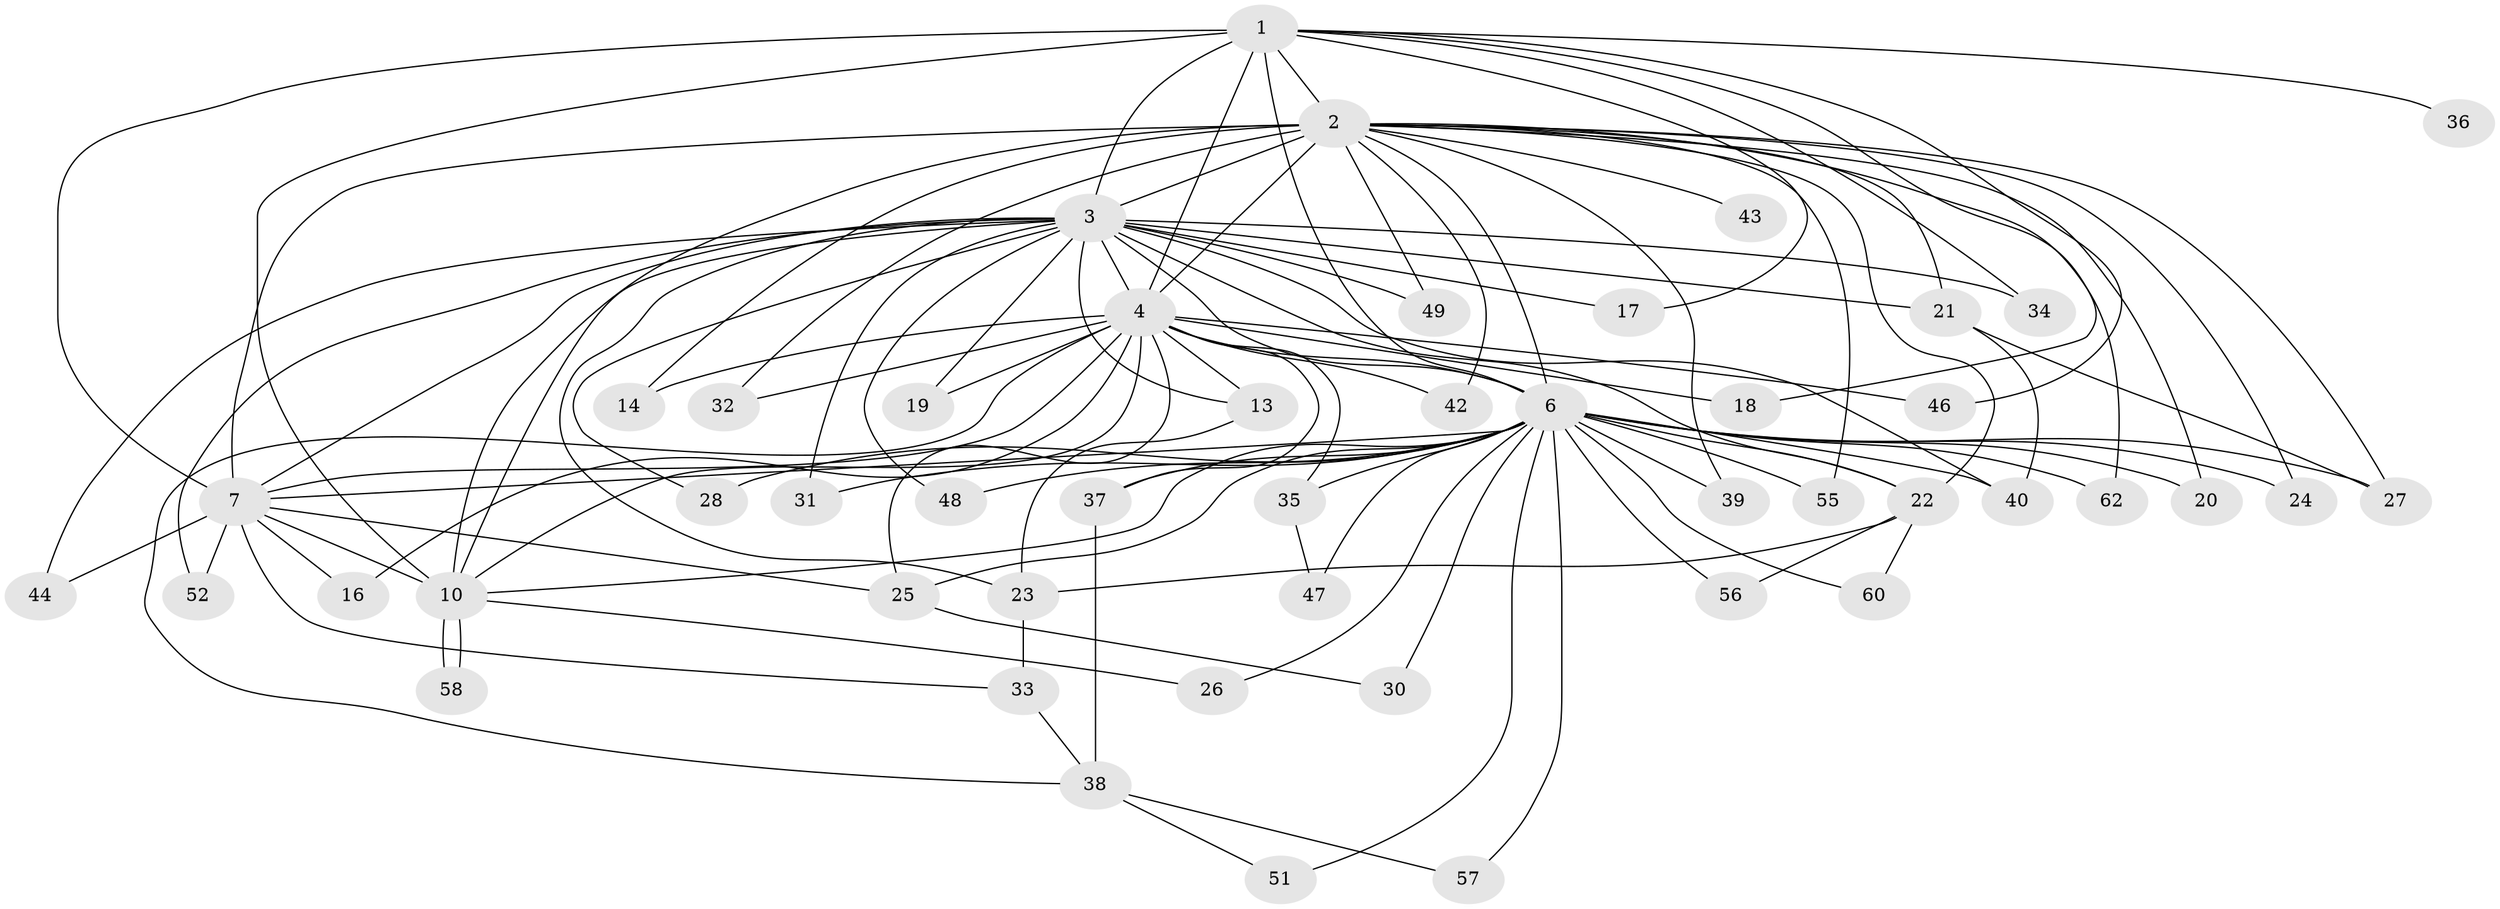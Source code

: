 // Generated by graph-tools (version 1.1) at 2025/23/03/03/25 07:23:39]
// undirected, 48 vertices, 107 edges
graph export_dot {
graph [start="1"]
  node [color=gray90,style=filled];
  1 [super="+8"];
  2 [super="+5"];
  3 [super="+12"];
  4 [super="+9"];
  6 [super="+29"];
  7 [super="+41"];
  10 [super="+11"];
  13 [super="+15"];
  14;
  16;
  17;
  18;
  19;
  20;
  21 [super="+50"];
  22 [super="+53"];
  23;
  24;
  25 [super="+61"];
  26;
  27 [super="+54"];
  28;
  30;
  31;
  32;
  33;
  34;
  35;
  36;
  37;
  38 [super="+45"];
  39;
  40 [super="+59"];
  42;
  43;
  44;
  46;
  47;
  48;
  49;
  51;
  52;
  55;
  56;
  57;
  58;
  60;
  62;
  1 -- 2 [weight=4];
  1 -- 3 [weight=2];
  1 -- 4 [weight=4];
  1 -- 6 [weight=2];
  1 -- 7 [weight=2];
  1 -- 10 [weight=2];
  1 -- 34;
  1 -- 36;
  1 -- 46;
  1 -- 17;
  1 -- 18;
  2 -- 3 [weight=2];
  2 -- 4 [weight=4];
  2 -- 6 [weight=2];
  2 -- 7 [weight=2];
  2 -- 10 [weight=3];
  2 -- 21;
  2 -- 24;
  2 -- 32;
  2 -- 39;
  2 -- 42;
  2 -- 43 [weight=2];
  2 -- 14;
  2 -- 20;
  2 -- 22;
  2 -- 27 [weight=2];
  2 -- 49;
  2 -- 55;
  2 -- 62;
  3 -- 4 [weight=2];
  3 -- 6;
  3 -- 7;
  3 -- 10 [weight=2];
  3 -- 19;
  3 -- 21;
  3 -- 31;
  3 -- 34;
  3 -- 44;
  3 -- 48;
  3 -- 49;
  3 -- 52;
  3 -- 13;
  3 -- 17;
  3 -- 22;
  3 -- 23;
  3 -- 40;
  3 -- 28;
  4 -- 6 [weight=2];
  4 -- 7 [weight=2];
  4 -- 10 [weight=2];
  4 -- 18;
  4 -- 25;
  4 -- 35;
  4 -- 38;
  4 -- 42;
  4 -- 46;
  4 -- 32;
  4 -- 37;
  4 -- 13;
  4 -- 14;
  4 -- 16;
  4 -- 19;
  6 -- 7 [weight=2];
  6 -- 10;
  6 -- 20;
  6 -- 24;
  6 -- 26;
  6 -- 27;
  6 -- 28;
  6 -- 30;
  6 -- 35;
  6 -- 37;
  6 -- 39;
  6 -- 48;
  6 -- 51;
  6 -- 55;
  6 -- 56;
  6 -- 57;
  6 -- 60;
  6 -- 62;
  6 -- 25;
  6 -- 22;
  6 -- 40;
  6 -- 31;
  6 -- 47;
  7 -- 10;
  7 -- 16;
  7 -- 25;
  7 -- 33;
  7 -- 44;
  7 -- 52;
  10 -- 26;
  10 -- 58;
  10 -- 58;
  13 -- 23;
  21 -- 27;
  21 -- 40;
  22 -- 56;
  22 -- 60;
  22 -- 23;
  23 -- 33;
  25 -- 30;
  33 -- 38;
  35 -- 47;
  37 -- 38;
  38 -- 51;
  38 -- 57;
}
